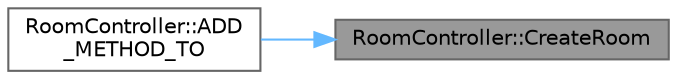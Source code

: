 digraph "RoomController::CreateRoom"
{
 // LATEX_PDF_SIZE
  bgcolor="transparent";
  edge [fontname=Helvetica,fontsize=10,labelfontname=Helvetica,labelfontsize=10];
  node [fontname=Helvetica,fontsize=10,shape=box,height=0.2,width=0.4];
  rankdir="RL";
  Node1 [id="Node000001",label="RoomController::CreateRoom",height=0.2,width=0.4,color="gray40", fillcolor="grey60", style="filled", fontcolor="black",tooltip="Обрабатывает запрос на создание комнаты."];
  Node1 -> Node2 [id="edge1_Node000001_Node000002",dir="back",color="steelblue1",style="solid",tooltip=" "];
  Node2 [id="Node000002",label="RoomController::ADD\l_METHOD_TO",height=0.2,width=0.4,color="grey40", fillcolor="white", style="filled",URL="$class_room_controller.html#a7807b2403d901ca6cdde5dce1fa3c58d",tooltip="Макрос для определения списка HTTP-методов, обрабатываемых контроллером."];
}
